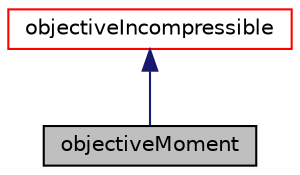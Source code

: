 digraph "objectiveMoment"
{
  bgcolor="transparent";
  edge [fontname="Helvetica",fontsize="10",labelfontname="Helvetica",labelfontsize="10"];
  node [fontname="Helvetica",fontsize="10",shape=record];
  Node1 [label="objectiveMoment",height=0.2,width=0.4,color="black", fillcolor="grey75", style="filled" fontcolor="black"];
  Node2 -> Node1 [dir="back",color="midnightblue",fontsize="10",style="solid",fontname="Helvetica"];
  Node2 [label="objectiveIncompressible",height=0.2,width=0.4,color="red",URL="$classFoam_1_1objectiveIncompressible.html",tooltip="Abstract base class for objective functions in incompressible flows. "];
}
